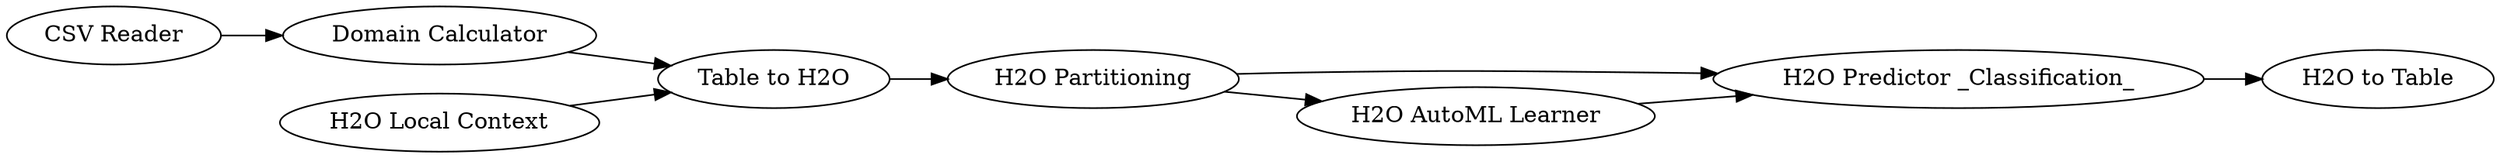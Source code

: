 digraph {
	1 -> 8
	7 -> 3
	4 -> 2
	8 -> 2
	5 -> 6
	2 -> 5
	6 -> 7
	5 -> 7
	5 [label="H2O Partitioning"]
	1 [label="CSV Reader"]
	7 [label="H2O Predictor _Classification_"]
	4 [label="H2O Local Context"]
	8 [label="Domain Calculator"]
	6 [label="H2O AutoML Learner"]
	3 [label="H2O to Table"]
	2 [label="Table to H2O"]
	rankdir=LR
}
